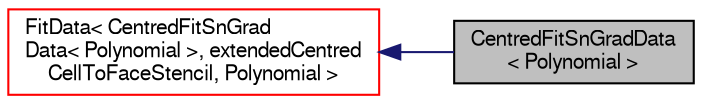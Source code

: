 digraph "CentredFitSnGradData&lt; Polynomial &gt;"
{
  bgcolor="transparent";
  edge [fontname="FreeSans",fontsize="10",labelfontname="FreeSans",labelfontsize="10"];
  node [fontname="FreeSans",fontsize="10",shape=record];
  rankdir="LR";
  Node1 [label="CentredFitSnGradData\l\< Polynomial \>",height=0.2,width=0.4,color="black", fillcolor="grey75", style="filled" fontcolor="black"];
  Node2 -> Node1 [dir="back",color="midnightblue",fontsize="10",style="solid",fontname="FreeSans"];
  Node2 [label="FitData\< CentredFitSnGrad\lData\< Polynomial \>, extendedCentred\lCellToFaceStencil, Polynomial \>",height=0.2,width=0.4,color="red",URL="$a00791.html"];
}
